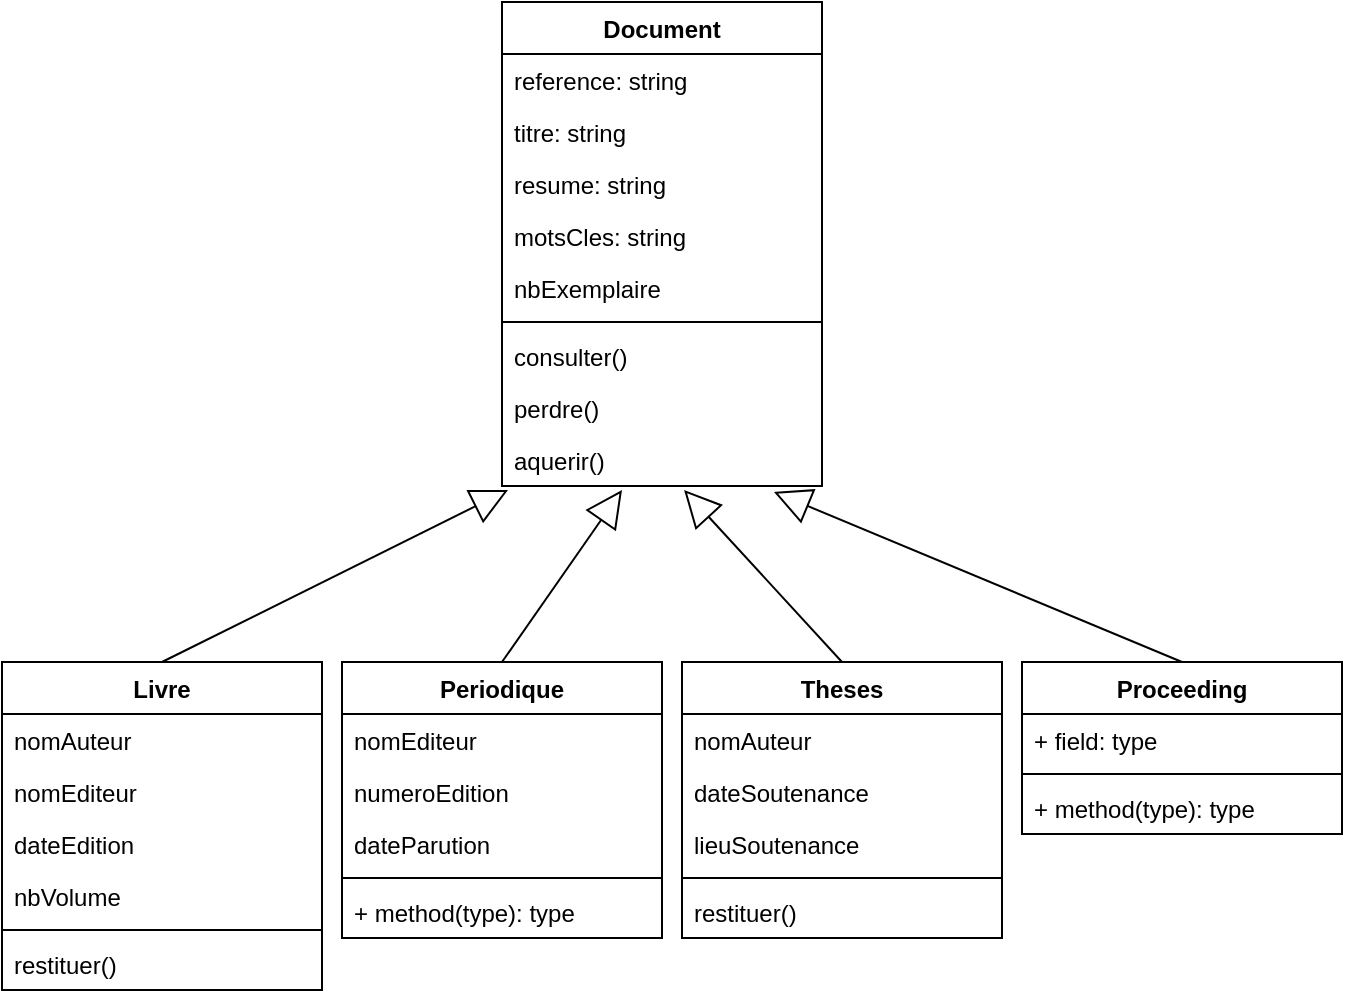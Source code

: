 <mxfile version="15.5.7" type="github">
  <diagram id="4oWHUsiEaUDirJNcbXba" name="Page-1">
    <mxGraphModel dx="863" dy="465" grid="1" gridSize="10" guides="1" tooltips="1" connect="1" arrows="1" fold="1" page="1" pageScale="1" pageWidth="827" pageHeight="1169" math="0" shadow="0">
      <root>
        <mxCell id="0" />
        <mxCell id="1" parent="0" />
        <mxCell id="hLg52SzGZihOVdbhNDi6-1" value="Document" style="swimlane;fontStyle=1;align=center;verticalAlign=top;childLayout=stackLayout;horizontal=1;startSize=26;horizontalStack=0;resizeParent=1;resizeParentMax=0;resizeLast=0;collapsible=1;marginBottom=0;" parent="1" vertex="1">
          <mxGeometry x="280" y="10" width="160" height="242" as="geometry" />
        </mxCell>
        <mxCell id="hLg52SzGZihOVdbhNDi6-2" value="reference: string" style="text;strokeColor=none;fillColor=none;align=left;verticalAlign=top;spacingLeft=4;spacingRight=4;overflow=hidden;rotatable=0;points=[[0,0.5],[1,0.5]];portConstraint=eastwest;" parent="hLg52SzGZihOVdbhNDi6-1" vertex="1">
          <mxGeometry y="26" width="160" height="26" as="geometry" />
        </mxCell>
        <mxCell id="hLg52SzGZihOVdbhNDi6-22" value="titre: string" style="text;strokeColor=none;fillColor=none;align=left;verticalAlign=top;spacingLeft=4;spacingRight=4;overflow=hidden;rotatable=0;points=[[0,0.5],[1,0.5]];portConstraint=eastwest;" parent="hLg52SzGZihOVdbhNDi6-1" vertex="1">
          <mxGeometry y="52" width="160" height="26" as="geometry" />
        </mxCell>
        <mxCell id="hLg52SzGZihOVdbhNDi6-24" value="resume: string" style="text;strokeColor=none;fillColor=none;align=left;verticalAlign=top;spacingLeft=4;spacingRight=4;overflow=hidden;rotatable=0;points=[[0,0.5],[1,0.5]];portConstraint=eastwest;" parent="hLg52SzGZihOVdbhNDi6-1" vertex="1">
          <mxGeometry y="78" width="160" height="26" as="geometry" />
        </mxCell>
        <mxCell id="hLg52SzGZihOVdbhNDi6-23" value="motsCles: string" style="text;strokeColor=none;fillColor=none;align=left;verticalAlign=top;spacingLeft=4;spacingRight=4;overflow=hidden;rotatable=0;points=[[0,0.5],[1,0.5]];portConstraint=eastwest;" parent="hLg52SzGZihOVdbhNDi6-1" vertex="1">
          <mxGeometry y="104" width="160" height="26" as="geometry" />
        </mxCell>
        <mxCell id="8DMGBxXBf79nM5PwdBVH-11" value="nbExemplaire" style="text;strokeColor=none;fillColor=none;align=left;verticalAlign=top;spacingLeft=4;spacingRight=4;overflow=hidden;rotatable=0;points=[[0,0.5],[1,0.5]];portConstraint=eastwest;" parent="hLg52SzGZihOVdbhNDi6-1" vertex="1">
          <mxGeometry y="130" width="160" height="26" as="geometry" />
        </mxCell>
        <mxCell id="hLg52SzGZihOVdbhNDi6-3" value="" style="line;strokeWidth=1;fillColor=none;align=left;verticalAlign=middle;spacingTop=-1;spacingLeft=3;spacingRight=3;rotatable=0;labelPosition=right;points=[];portConstraint=eastwest;" parent="hLg52SzGZihOVdbhNDi6-1" vertex="1">
          <mxGeometry y="156" width="160" height="8" as="geometry" />
        </mxCell>
        <mxCell id="8DMGBxXBf79nM5PwdBVH-15" value="consulter()" style="text;strokeColor=none;fillColor=none;align=left;verticalAlign=top;spacingLeft=4;spacingRight=4;overflow=hidden;rotatable=0;points=[[0,0.5],[1,0.5]];portConstraint=eastwest;" parent="hLg52SzGZihOVdbhNDi6-1" vertex="1">
          <mxGeometry y="164" width="160" height="26" as="geometry" />
        </mxCell>
        <mxCell id="8DMGBxXBf79nM5PwdBVH-17" value="perdre()" style="text;strokeColor=none;fillColor=none;align=left;verticalAlign=top;spacingLeft=4;spacingRight=4;overflow=hidden;rotatable=0;points=[[0,0.5],[1,0.5]];portConstraint=eastwest;" parent="hLg52SzGZihOVdbhNDi6-1" vertex="1">
          <mxGeometry y="190" width="160" height="26" as="geometry" />
        </mxCell>
        <mxCell id="hLg52SzGZihOVdbhNDi6-21" value="aquerir()" style="text;strokeColor=none;fillColor=none;align=left;verticalAlign=top;spacingLeft=4;spacingRight=4;overflow=hidden;rotatable=0;points=[[0,0.5],[1,0.5]];portConstraint=eastwest;" parent="hLg52SzGZihOVdbhNDi6-1" vertex="1">
          <mxGeometry y="216" width="160" height="26" as="geometry" />
        </mxCell>
        <mxCell id="hLg52SzGZihOVdbhNDi6-5" value="Livre" style="swimlane;fontStyle=1;align=center;verticalAlign=top;childLayout=stackLayout;horizontal=1;startSize=26;horizontalStack=0;resizeParent=1;resizeParentMax=0;resizeLast=0;collapsible=1;marginBottom=0;" parent="1" vertex="1">
          <mxGeometry x="30" y="340" width="160" height="164" as="geometry" />
        </mxCell>
        <mxCell id="hLg52SzGZihOVdbhNDi6-6" value="nomAuteur" style="text;strokeColor=none;fillColor=none;align=left;verticalAlign=top;spacingLeft=4;spacingRight=4;overflow=hidden;rotatable=0;points=[[0,0.5],[1,0.5]];portConstraint=eastwest;" parent="hLg52SzGZihOVdbhNDi6-5" vertex="1">
          <mxGeometry y="26" width="160" height="26" as="geometry" />
        </mxCell>
        <mxCell id="8DMGBxXBf79nM5PwdBVH-2" value="nomEditeur" style="text;strokeColor=none;fillColor=none;align=left;verticalAlign=top;spacingLeft=4;spacingRight=4;overflow=hidden;rotatable=0;points=[[0,0.5],[1,0.5]];portConstraint=eastwest;" parent="hLg52SzGZihOVdbhNDi6-5" vertex="1">
          <mxGeometry y="52" width="160" height="26" as="geometry" />
        </mxCell>
        <mxCell id="8DMGBxXBf79nM5PwdBVH-3" value="dateEdition" style="text;strokeColor=none;fillColor=none;align=left;verticalAlign=top;spacingLeft=4;spacingRight=4;overflow=hidden;rotatable=0;points=[[0,0.5],[1,0.5]];portConstraint=eastwest;" parent="hLg52SzGZihOVdbhNDi6-5" vertex="1">
          <mxGeometry y="78" width="160" height="26" as="geometry" />
        </mxCell>
        <mxCell id="8DMGBxXBf79nM5PwdBVH-1" value="nbVolume" style="text;strokeColor=none;fillColor=none;align=left;verticalAlign=top;spacingLeft=4;spacingRight=4;overflow=hidden;rotatable=0;points=[[0,0.5],[1,0.5]];portConstraint=eastwest;" parent="hLg52SzGZihOVdbhNDi6-5" vertex="1">
          <mxGeometry y="104" width="160" height="26" as="geometry" />
        </mxCell>
        <mxCell id="hLg52SzGZihOVdbhNDi6-7" value="" style="line;strokeWidth=1;fillColor=none;align=left;verticalAlign=middle;spacingTop=-1;spacingLeft=3;spacingRight=3;rotatable=0;labelPosition=right;points=[];portConstraint=eastwest;" parent="hLg52SzGZihOVdbhNDi6-5" vertex="1">
          <mxGeometry y="130" width="160" height="8" as="geometry" />
        </mxCell>
        <mxCell id="8DMGBxXBf79nM5PwdBVH-16" value="restituer()" style="text;strokeColor=none;fillColor=none;align=left;verticalAlign=top;spacingLeft=4;spacingRight=4;overflow=hidden;rotatable=0;points=[[0,0.5],[1,0.5]];portConstraint=eastwest;" parent="hLg52SzGZihOVdbhNDi6-5" vertex="1">
          <mxGeometry y="138" width="160" height="26" as="geometry" />
        </mxCell>
        <mxCell id="hLg52SzGZihOVdbhNDi6-9" value="Periodique" style="swimlane;fontStyle=1;align=center;verticalAlign=top;childLayout=stackLayout;horizontal=1;startSize=26;horizontalStack=0;resizeParent=1;resizeParentMax=0;resizeLast=0;collapsible=1;marginBottom=0;" parent="1" vertex="1">
          <mxGeometry x="200" y="340" width="160" height="138" as="geometry" />
        </mxCell>
        <mxCell id="hLg52SzGZihOVdbhNDi6-10" value="nomEditeur" style="text;strokeColor=none;fillColor=none;align=left;verticalAlign=top;spacingLeft=4;spacingRight=4;overflow=hidden;rotatable=0;points=[[0,0.5],[1,0.5]];portConstraint=eastwest;" parent="hLg52SzGZihOVdbhNDi6-9" vertex="1">
          <mxGeometry y="26" width="160" height="26" as="geometry" />
        </mxCell>
        <mxCell id="8DMGBxXBf79nM5PwdBVH-9" value="numeroEdition" style="text;strokeColor=none;fillColor=none;align=left;verticalAlign=top;spacingLeft=4;spacingRight=4;overflow=hidden;rotatable=0;points=[[0,0.5],[1,0.5]];portConstraint=eastwest;" parent="hLg52SzGZihOVdbhNDi6-9" vertex="1">
          <mxGeometry y="52" width="160" height="26" as="geometry" />
        </mxCell>
        <mxCell id="8DMGBxXBf79nM5PwdBVH-10" value="dateParution" style="text;strokeColor=none;fillColor=none;align=left;verticalAlign=top;spacingLeft=4;spacingRight=4;overflow=hidden;rotatable=0;points=[[0,0.5],[1,0.5]];portConstraint=eastwest;" parent="hLg52SzGZihOVdbhNDi6-9" vertex="1">
          <mxGeometry y="78" width="160" height="26" as="geometry" />
        </mxCell>
        <mxCell id="hLg52SzGZihOVdbhNDi6-11" value="" style="line;strokeWidth=1;fillColor=none;align=left;verticalAlign=middle;spacingTop=-1;spacingLeft=3;spacingRight=3;rotatable=0;labelPosition=right;points=[];portConstraint=eastwest;" parent="hLg52SzGZihOVdbhNDi6-9" vertex="1">
          <mxGeometry y="104" width="160" height="8" as="geometry" />
        </mxCell>
        <mxCell id="hLg52SzGZihOVdbhNDi6-12" value="+ method(type): type" style="text;strokeColor=none;fillColor=none;align=left;verticalAlign=top;spacingLeft=4;spacingRight=4;overflow=hidden;rotatable=0;points=[[0,0.5],[1,0.5]];portConstraint=eastwest;" parent="hLg52SzGZihOVdbhNDi6-9" vertex="1">
          <mxGeometry y="112" width="160" height="26" as="geometry" />
        </mxCell>
        <mxCell id="hLg52SzGZihOVdbhNDi6-13" value="Proceeding" style="swimlane;fontStyle=1;align=center;verticalAlign=top;childLayout=stackLayout;horizontal=1;startSize=26;horizontalStack=0;resizeParent=1;resizeParentMax=0;resizeLast=0;collapsible=1;marginBottom=0;" parent="1" vertex="1">
          <mxGeometry x="540" y="340" width="160" height="86" as="geometry" />
        </mxCell>
        <mxCell id="hLg52SzGZihOVdbhNDi6-14" value="+ field: type" style="text;strokeColor=none;fillColor=none;align=left;verticalAlign=top;spacingLeft=4;spacingRight=4;overflow=hidden;rotatable=0;points=[[0,0.5],[1,0.5]];portConstraint=eastwest;" parent="hLg52SzGZihOVdbhNDi6-13" vertex="1">
          <mxGeometry y="26" width="160" height="26" as="geometry" />
        </mxCell>
        <mxCell id="hLg52SzGZihOVdbhNDi6-15" value="" style="line;strokeWidth=1;fillColor=none;align=left;verticalAlign=middle;spacingTop=-1;spacingLeft=3;spacingRight=3;rotatable=0;labelPosition=right;points=[];portConstraint=eastwest;" parent="hLg52SzGZihOVdbhNDi6-13" vertex="1">
          <mxGeometry y="52" width="160" height="8" as="geometry" />
        </mxCell>
        <mxCell id="hLg52SzGZihOVdbhNDi6-16" value="+ method(type): type" style="text;strokeColor=none;fillColor=none;align=left;verticalAlign=top;spacingLeft=4;spacingRight=4;overflow=hidden;rotatable=0;points=[[0,0.5],[1,0.5]];portConstraint=eastwest;" parent="hLg52SzGZihOVdbhNDi6-13" vertex="1">
          <mxGeometry y="60" width="160" height="26" as="geometry" />
        </mxCell>
        <mxCell id="hLg52SzGZihOVdbhNDi6-17" value="Theses" style="swimlane;fontStyle=1;align=center;verticalAlign=top;childLayout=stackLayout;horizontal=1;startSize=26;horizontalStack=0;resizeParent=1;resizeParentMax=0;resizeLast=0;collapsible=1;marginBottom=0;" parent="1" vertex="1">
          <mxGeometry x="370" y="340" width="160" height="138" as="geometry" />
        </mxCell>
        <mxCell id="8DMGBxXBf79nM5PwdBVH-14" value="nomAuteur" style="text;strokeColor=none;fillColor=none;align=left;verticalAlign=top;spacingLeft=4;spacingRight=4;overflow=hidden;rotatable=0;points=[[0,0.5],[1,0.5]];portConstraint=eastwest;" parent="hLg52SzGZihOVdbhNDi6-17" vertex="1">
          <mxGeometry y="26" width="160" height="26" as="geometry" />
        </mxCell>
        <mxCell id="8DMGBxXBf79nM5PwdBVH-12" value="dateSoutenance" style="text;strokeColor=none;fillColor=none;align=left;verticalAlign=top;spacingLeft=4;spacingRight=4;overflow=hidden;rotatable=0;points=[[0,0.5],[1,0.5]];portConstraint=eastwest;" parent="hLg52SzGZihOVdbhNDi6-17" vertex="1">
          <mxGeometry y="52" width="160" height="26" as="geometry" />
        </mxCell>
        <mxCell id="8DMGBxXBf79nM5PwdBVH-13" value="lieuSoutenance" style="text;strokeColor=none;fillColor=none;align=left;verticalAlign=top;spacingLeft=4;spacingRight=4;overflow=hidden;rotatable=0;points=[[0,0.5],[1,0.5]];portConstraint=eastwest;" parent="hLg52SzGZihOVdbhNDi6-17" vertex="1">
          <mxGeometry y="78" width="160" height="26" as="geometry" />
        </mxCell>
        <mxCell id="hLg52SzGZihOVdbhNDi6-19" value="" style="line;strokeWidth=1;fillColor=none;align=left;verticalAlign=middle;spacingTop=-1;spacingLeft=3;spacingRight=3;rotatable=0;labelPosition=right;points=[];portConstraint=eastwest;" parent="hLg52SzGZihOVdbhNDi6-17" vertex="1">
          <mxGeometry y="104" width="160" height="8" as="geometry" />
        </mxCell>
        <mxCell id="8DMGBxXBf79nM5PwdBVH-18" value="restituer()" style="text;strokeColor=none;fillColor=none;align=left;verticalAlign=top;spacingLeft=4;spacingRight=4;overflow=hidden;rotatable=0;points=[[0,0.5],[1,0.5]];portConstraint=eastwest;" parent="hLg52SzGZihOVdbhNDi6-17" vertex="1">
          <mxGeometry y="112" width="160" height="26" as="geometry" />
        </mxCell>
        <mxCell id="8DMGBxXBf79nM5PwdBVH-5" value="" style="endArrow=block;endSize=16;endFill=0;html=1;rounded=0;exitX=0.5;exitY=0;exitDx=0;exitDy=0;entryX=0.019;entryY=1.077;entryDx=0;entryDy=0;entryPerimeter=0;" parent="1" source="hLg52SzGZihOVdbhNDi6-5" target="hLg52SzGZihOVdbhNDi6-21" edge="1">
          <mxGeometry width="160" relative="1" as="geometry">
            <mxPoint x="20" y="290" as="sourcePoint" />
            <mxPoint x="180" y="290" as="targetPoint" />
          </mxGeometry>
        </mxCell>
        <mxCell id="8DMGBxXBf79nM5PwdBVH-6" value="" style="endArrow=block;endSize=16;endFill=0;html=1;rounded=0;exitX=0.5;exitY=0;exitDx=0;exitDy=0;entryX=0.375;entryY=1.077;entryDx=0;entryDy=0;entryPerimeter=0;" parent="1" source="hLg52SzGZihOVdbhNDi6-9" target="hLg52SzGZihOVdbhNDi6-21" edge="1">
          <mxGeometry width="160" relative="1" as="geometry">
            <mxPoint x="120" y="350" as="sourcePoint" />
            <mxPoint x="163.04" y="306.002" as="targetPoint" />
          </mxGeometry>
        </mxCell>
        <mxCell id="8DMGBxXBf79nM5PwdBVH-7" value="" style="endArrow=block;endSize=16;endFill=0;html=1;rounded=0;exitX=0.5;exitY=0;exitDx=0;exitDy=0;entryX=0.569;entryY=1.077;entryDx=0;entryDy=0;entryPerimeter=0;" parent="1" source="hLg52SzGZihOVdbhNDi6-17" target="hLg52SzGZihOVdbhNDi6-21" edge="1">
          <mxGeometry width="160" relative="1" as="geometry">
            <mxPoint x="130" y="360" as="sourcePoint" />
            <mxPoint x="173.04" y="316.002" as="targetPoint" />
          </mxGeometry>
        </mxCell>
        <mxCell id="8DMGBxXBf79nM5PwdBVH-8" value="" style="endArrow=block;endSize=16;endFill=0;html=1;rounded=0;exitX=0.5;exitY=0;exitDx=0;exitDy=0;entryX=0.85;entryY=1.115;entryDx=0;entryDy=0;entryPerimeter=0;" parent="1" source="hLg52SzGZihOVdbhNDi6-13" target="hLg52SzGZihOVdbhNDi6-21" edge="1">
          <mxGeometry width="160" relative="1" as="geometry">
            <mxPoint x="140" y="370" as="sourcePoint" />
            <mxPoint x="183.04" y="326.002" as="targetPoint" />
          </mxGeometry>
        </mxCell>
      </root>
    </mxGraphModel>
  </diagram>
</mxfile>
